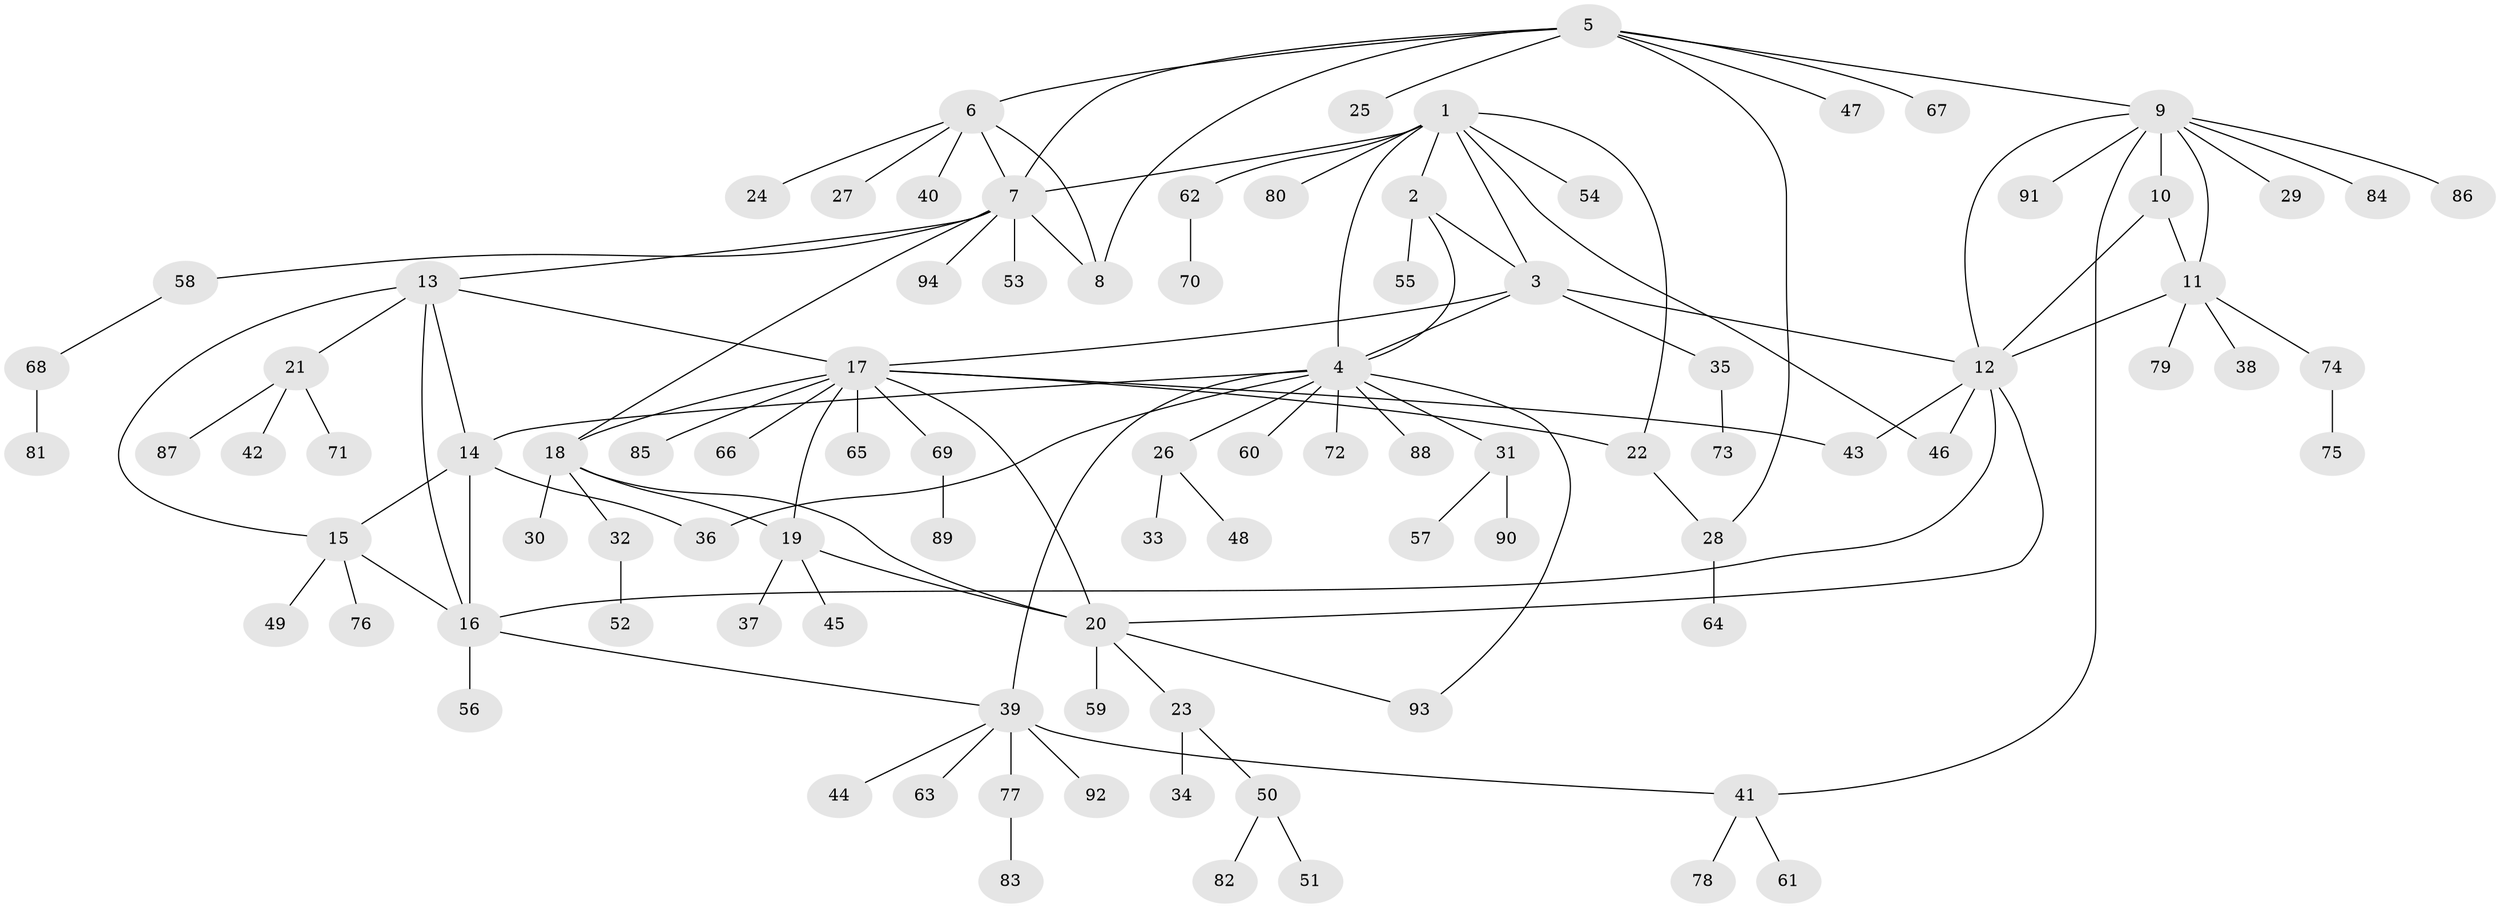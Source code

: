 // Generated by graph-tools (version 1.1) at 2025/02/03/09/25 03:02:44]
// undirected, 94 vertices, 122 edges
graph export_dot {
graph [start="1"]
  node [color=gray90,style=filled];
  1;
  2;
  3;
  4;
  5;
  6;
  7;
  8;
  9;
  10;
  11;
  12;
  13;
  14;
  15;
  16;
  17;
  18;
  19;
  20;
  21;
  22;
  23;
  24;
  25;
  26;
  27;
  28;
  29;
  30;
  31;
  32;
  33;
  34;
  35;
  36;
  37;
  38;
  39;
  40;
  41;
  42;
  43;
  44;
  45;
  46;
  47;
  48;
  49;
  50;
  51;
  52;
  53;
  54;
  55;
  56;
  57;
  58;
  59;
  60;
  61;
  62;
  63;
  64;
  65;
  66;
  67;
  68;
  69;
  70;
  71;
  72;
  73;
  74;
  75;
  76;
  77;
  78;
  79;
  80;
  81;
  82;
  83;
  84;
  85;
  86;
  87;
  88;
  89;
  90;
  91;
  92;
  93;
  94;
  1 -- 2;
  1 -- 3;
  1 -- 4;
  1 -- 7;
  1 -- 22;
  1 -- 46;
  1 -- 54;
  1 -- 62;
  1 -- 80;
  2 -- 3;
  2 -- 4;
  2 -- 55;
  3 -- 4;
  3 -- 12;
  3 -- 17;
  3 -- 35;
  4 -- 14;
  4 -- 26;
  4 -- 31;
  4 -- 36;
  4 -- 39;
  4 -- 60;
  4 -- 72;
  4 -- 88;
  4 -- 93;
  5 -- 6;
  5 -- 7;
  5 -- 8;
  5 -- 9;
  5 -- 25;
  5 -- 28;
  5 -- 47;
  5 -- 67;
  6 -- 7;
  6 -- 8;
  6 -- 24;
  6 -- 27;
  6 -- 40;
  7 -- 8;
  7 -- 13;
  7 -- 18;
  7 -- 53;
  7 -- 58;
  7 -- 94;
  9 -- 10;
  9 -- 11;
  9 -- 12;
  9 -- 29;
  9 -- 41;
  9 -- 84;
  9 -- 86;
  9 -- 91;
  10 -- 11;
  10 -- 12;
  11 -- 12;
  11 -- 38;
  11 -- 74;
  11 -- 79;
  12 -- 16;
  12 -- 20;
  12 -- 43;
  12 -- 46;
  13 -- 14;
  13 -- 15;
  13 -- 16;
  13 -- 17;
  13 -- 21;
  14 -- 15;
  14 -- 16;
  14 -- 36;
  15 -- 16;
  15 -- 49;
  15 -- 76;
  16 -- 39;
  16 -- 56;
  17 -- 18;
  17 -- 19;
  17 -- 20;
  17 -- 22;
  17 -- 43;
  17 -- 65;
  17 -- 66;
  17 -- 69;
  17 -- 85;
  18 -- 19;
  18 -- 20;
  18 -- 30;
  18 -- 32;
  19 -- 20;
  19 -- 37;
  19 -- 45;
  20 -- 23;
  20 -- 59;
  20 -- 93;
  21 -- 42;
  21 -- 71;
  21 -- 87;
  22 -- 28;
  23 -- 34;
  23 -- 50;
  26 -- 33;
  26 -- 48;
  28 -- 64;
  31 -- 57;
  31 -- 90;
  32 -- 52;
  35 -- 73;
  39 -- 41;
  39 -- 44;
  39 -- 63;
  39 -- 77;
  39 -- 92;
  41 -- 61;
  41 -- 78;
  50 -- 51;
  50 -- 82;
  58 -- 68;
  62 -- 70;
  68 -- 81;
  69 -- 89;
  74 -- 75;
  77 -- 83;
}
